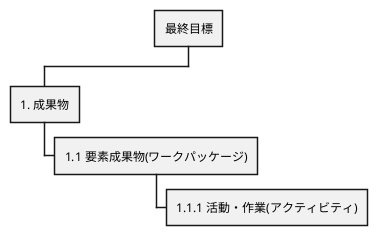 /'
WorkBreakdownStructure.puml
Template for WBS diagram.

MIT License

Copyright (c) 2019 yasuaki-miyoshi

Permission is hereby granted, free of charge, to any person obtaining a copy
of this software and associated documentation files (the "Software"), to deal
in the Software without restriction, including without limitation the rights
to use, copy, modify, merge, publish, distribute, sublicense, and/or sell
copies of the Software, and to permit persons to whom the Software is
furnished to do so, subject to the following conditions:

The above copyright notice and this permission notice shall be included in all
copies or substantial portions of the Software.

THE SOFTWARE IS PROVIDED "AS IS", WITHOUT WARRANTY OF ANY KIND, EXPRESS OR
IMPLIED, INCLUDING BUT NOT LIMITED TO THE WARRANTIES OF MERCHANTABILITY,
FITNESS FOR A PARTICULAR PURPOSE AND NONINFRINGEMENT. IN NO EVENT SHALL THE
AUTHORS OR COPYRIGHT HOLDERS BE LIABLE FOR ANY CLAIM, DAMAGES OR OTHER
LIABILITY, WHETHER IN AN ACTION OF CONTRACT, TORT OR OTHERWISE, ARISING FROM,
OUT OF OR IN CONNECTION WITH THE SOFTWARE OR THE USE OR OTHER DEALINGS IN THE
SOFTWARE.
'/
@startwbs WorkBreakdownStructure
/'
以下のような構成で記述すること
+ 最終目標
++ 1. 成果物
+++ 1.1 要素成果物(ワークパッケージ)
++++ 1.1.1 活動・作業(アクティビティ)
++++ 1.1.2 活動・作業(アクティビティ)
+++ 1.2 要素成果物(ワークパッケージ)
++++ 1.2.1 活動・作業(アクティビティ)
++++ 1.2.2 活動・作業(アクティビティ)
++ 2. 成果物
+++ 2.1 要素成果物(ワークパッケージ)
++++ 2.1.1 活動・作業(アクティビティ)
++++ 2.1.2 活動・作業(アクティビティ)
'/
+ 最終目標
++ 1. 成果物
+++ 1.1 要素成果物(ワークパッケージ)
++++ 1.1.1 活動・作業(アクティビティ)
@endwbs
